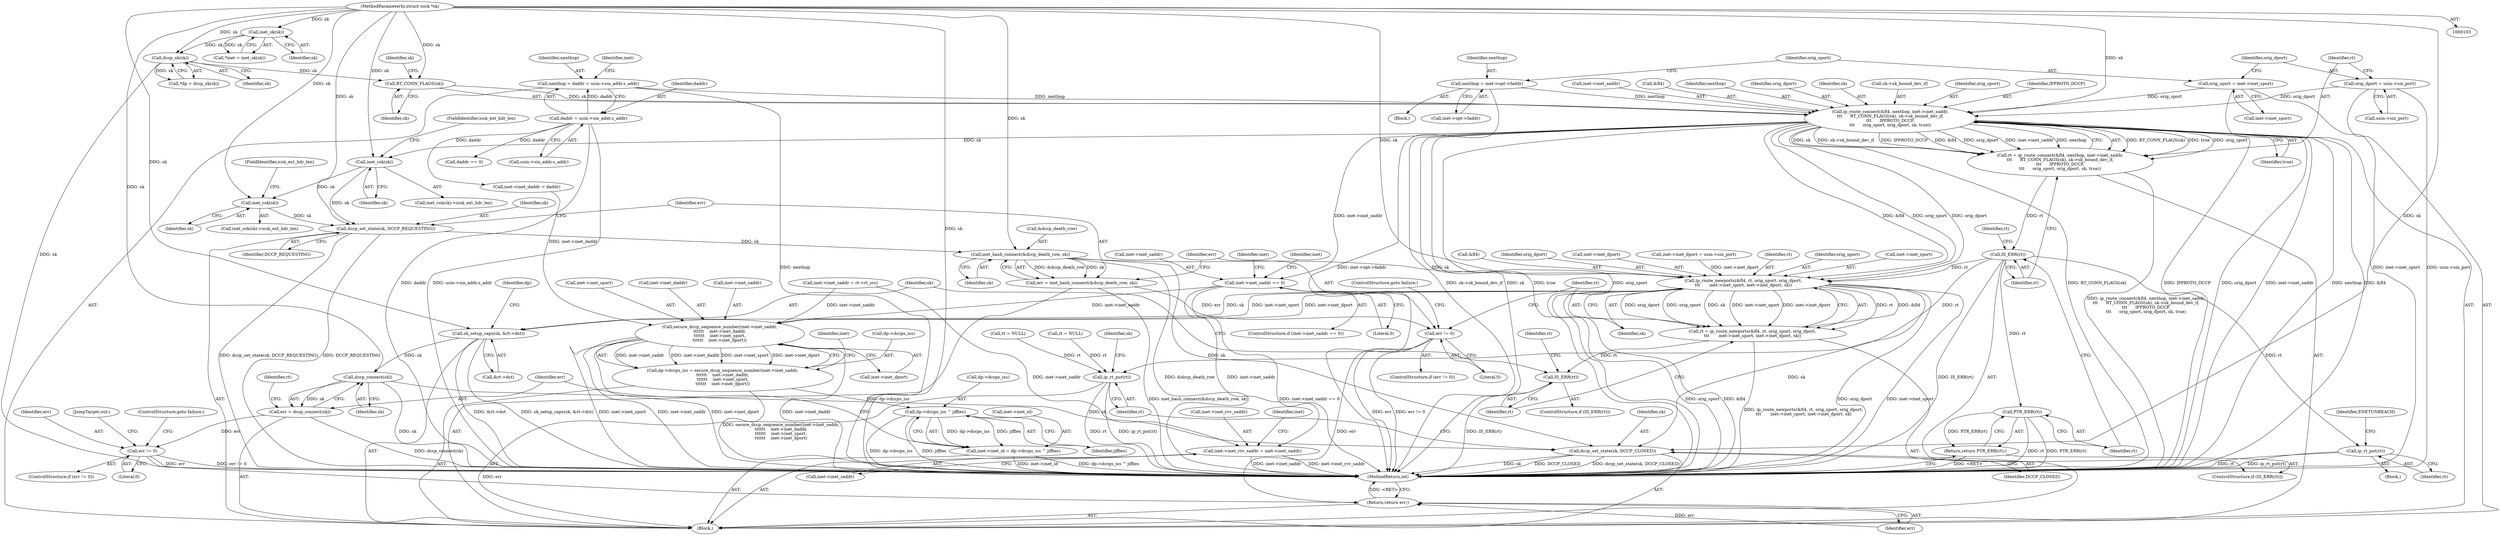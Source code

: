digraph "1_linux_f6d8bd051c391c1c0458a30b2a7abcd939329259@API" {
"1000201" [label="(Call,ip_route_connect(&fl4, nexthop, inet->inet_saddr,\n\t\t\t      RT_CONN_FLAGS(sk), sk->sk_bound_dev_if,\n\t\t\t      IPPROTO_DCCP,\n\t\t\t      orig_sport, orig_dport, sk, true))"];
"1000153" [label="(Call,nexthop = daddr = usin->sin_addr.s_addr)"];
"1000155" [label="(Call,daddr = usin->sin_addr.s_addr)"];
"1000182" [label="(Call,nexthop = inet->opt->faddr)"];
"1000208" [label="(Call,RT_CONN_FLAGS(sk))"];
"1000122" [label="(Call,dccp_sk(sk))"];
"1000117" [label="(Call,inet_sk(sk))"];
"1000104" [label="(MethodParameterIn,struct sock *sk)"];
"1000189" [label="(Call,orig_sport = inet->inet_sport)"];
"1000194" [label="(Call,orig_dport = usin->sin_port)"];
"1000199" [label="(Call,rt = ip_route_connect(&fl4, nexthop, inet->inet_saddr,\n\t\t\t      RT_CONN_FLAGS(sk), sk->sk_bound_dev_if,\n\t\t\t      IPPROTO_DCCP,\n\t\t\t      orig_sport, orig_dport, sk, true))"];
"1000219" [label="(Call,IS_ERR(rt))"];
"1000222" [label="(Call,PTR_ERR(rt))"];
"1000221" [label="(Return,return PTR_ERR(rt);)"];
"1000233" [label="(Call,ip_rt_put(rt))"];
"1000326" [label="(Call,ip_route_newports(&fl4, rt, orig_sport, orig_dport,\n\t\t\t       inet->inet_sport, inet->inet_dport, sk))"];
"1000324" [label="(Call,rt = ip_route_newports(&fl4, rt, orig_sport, orig_dport,\n\t\t\t       inet->inet_sport, inet->inet_dport, sk))"];
"1000340" [label="(Call,IS_ERR(rt))"];
"1000347" [label="(Call,sk_setup_caps(sk, &rt->dst))"];
"1000381" [label="(Call,dccp_connect(sk))"];
"1000379" [label="(Call,err = dccp_connect(sk))"];
"1000387" [label="(Call,err != 0)"];
"1000392" [label="(Return,return err;)"];
"1000395" [label="(Call,dccp_set_state(sk, DCCP_CLOSED))"];
"1000357" [label="(Call,secure_dccp_sequence_number(inet->inet_saddr,\n\t\t\t\t\t\t    inet->inet_daddr,\n\t\t\t\t\t\t    inet->inet_sport,\n\t\t\t\t\t\t    inet->inet_dport))"];
"1000353" [label="(Call,dp->dccps_iss = secure_dccp_sequence_number(inet->inet_saddr,\n\t\t\t\t\t\t    inet->inet_daddr,\n\t\t\t\t\t\t    inet->inet_sport,\n\t\t\t\t\t\t    inet->inet_dport))"];
"1000374" [label="(Call,dp->dccps_iss ^ jiffies)"];
"1000370" [label="(Call,inet->inet_id = dp->dccps_iss ^ jiffies)"];
"1000398" [label="(Call,ip_rt_put(rt))"];
"1000257" [label="(Call,inet->inet_saddr == 0)"];
"1000269" [label="(Call,inet->inet_rcv_saddr = inet->inet_saddr)"];
"1000290" [label="(Call,inet_csk(sk))"];
"1000302" [label="(Call,inet_csk(sk))"];
"1000310" [label="(Call,dccp_set_state(sk, DCCP_REQUESTING))"];
"1000315" [label="(Call,inet_hash_connect(&dccp_death_row, sk))"];
"1000313" [label="(Call,err = inet_hash_connect(&dccp_death_row, sk))"];
"1000320" [label="(Call,err != 0)"];
"1000321" [label="(Identifier,err)"];
"1000222" [label="(Call,PTR_ERR(rt))"];
"1000273" [label="(Call,inet->inet_saddr)"];
"1000312" [label="(Identifier,DCCP_REQUESTING)"];
"1000364" [label="(Call,inet->inet_sport)"];
"1000393" [label="(Identifier,err)"];
"1000354" [label="(Call,dp->dccps_iss)"];
"1000303" [label="(Identifier,sk)"];
"1000183" [label="(Identifier,nexthop)"];
"1000381" [label="(Call,dccp_connect(sk))"];
"1000262" [label="(Call,inet->inet_saddr = rt->rt_src)"];
"1000371" [label="(Call,inet->inet_id)"];
"1000205" [label="(Call,inet->inet_saddr)"];
"1000219" [label="(Call,IS_ERR(rt))"];
"1000199" [label="(Call,rt = ip_route_connect(&fl4, nexthop, inet->inet_saddr,\n\t\t\t      RT_CONN_FLAGS(sk), sk->sk_bound_dev_if,\n\t\t\t      IPPROTO_DCCP,\n\t\t\t      orig_sport, orig_dport, sk, true))"];
"1000347" [label="(Call,sk_setup_caps(sk, &rt->dst))"];
"1000310" [label="(Call,dccp_set_state(sk, DCCP_REQUESTING))"];
"1000194" [label="(Call,orig_dport = usin->sin_port)"];
"1000291" [label="(Identifier,sk)"];
"1000257" [label="(Call,inet->inet_saddr == 0)"];
"1000302" [label="(Call,inet_csk(sk))"];
"1000327" [label="(Call,&fl4)"];
"1000208" [label="(Call,RT_CONN_FLAGS(sk))"];
"1000341" [label="(Identifier,rt)"];
"1000270" [label="(Call,inet->inet_rcv_saddr)"];
"1000202" [label="(Call,&fl4)"];
"1000166" [label="(Identifier,inet)"];
"1000227" [label="(Identifier,rt)"];
"1000290" [label="(Call,inet_csk(sk))"];
"1000271" [label="(Identifier,inet)"];
"1000311" [label="(Identifier,sk)"];
"1000211" [label="(Identifier,sk)"];
"1000256" [label="(ControlStructure,if (inet->inet_saddr == 0))"];
"1000232" [label="(Block,)"];
"1000391" [label="(JumpTarget,out:)"];
"1000355" [label="(Identifier,dp)"];
"1000304" [label="(FieldIdentifier,icsk_ext_hdr_len)"];
"1000314" [label="(Identifier,err)"];
"1000374" [label="(Call,dp->dccps_iss ^ jiffies)"];
"1000390" [label="(ControlStructure,goto failure;)"];
"1000258" [label="(Call,inet->inet_saddr)"];
"1000375" [label="(Call,dp->dccps_iss)"];
"1000292" [label="(FieldIdentifier,icsk_ext_hdr_len)"];
"1000269" [label="(Call,inet->inet_rcv_saddr = inet->inet_saddr)"];
"1000331" [label="(Identifier,orig_dport)"];
"1000323" [label="(ControlStructure,goto failure;)"];
"1000388" [label="(Identifier,err)"];
"1000335" [label="(Call,inet->inet_dport)"];
"1000200" [label="(Identifier,rt)"];
"1000320" [label="(Call,err != 0)"];
"1000382" [label="(Identifier,sk)"];
"1000343" [label="(Call,rt = NULL)"];
"1000318" [label="(Identifier,sk)"];
"1000380" [label="(Identifier,err)"];
"1000324" [label="(Call,rt = ip_route_newports(&fl4, rt, orig_sport, orig_dport,\n\t\t\t       inet->inet_sport, inet->inet_dport, sk))"];
"1000348" [label="(Identifier,sk)"];
"1000384" [label="(Identifier,rt)"];
"1000387" [label="(Call,err != 0)"];
"1000289" [label="(Call,inet_csk(sk)->icsk_ext_hdr_len)"];
"1000316" [label="(Call,&dccp_death_row)"];
"1000223" [label="(Identifier,rt)"];
"1000397" [label="(Identifier,DCCP_CLOSED)"];
"1000322" [label="(Literal,0)"];
"1000117" [label="(Call,inet_sk(sk))"];
"1000370" [label="(Call,inet->inet_id = dp->dccps_iss ^ jiffies)"];
"1000276" [label="(Call,inet->inet_dport = usin->sin_port)"];
"1000217" [label="(Identifier,true)"];
"1000204" [label="(Identifier,nexthop)"];
"1000215" [label="(Identifier,orig_dport)"];
"1000104" [label="(MethodParameterIn,struct sock *sk)"];
"1000395" [label="(Call,dccp_set_state(sk, DCCP_CLOSED))"];
"1000361" [label="(Call,inet->inet_daddr)"];
"1000216" [label="(Identifier,sk)"];
"1000399" [label="(Identifier,rt)"];
"1000233" [label="(Call,ip_rt_put(rt))"];
"1000402" [label="(Identifier,sk)"];
"1000349" [label="(Call,&rt->dst)"];
"1000411" [label="(MethodReturn,int)"];
"1000190" [label="(Identifier,orig_sport)"];
"1000398" [label="(Call,ip_rt_put(rt))"];
"1000301" [label="(Call,inet_csk(sk)->icsk_ext_hdr_len)"];
"1000174" [label="(Block,)"];
"1000353" [label="(Call,dp->dccps_iss = secure_dccp_sequence_number(inet->inet_saddr,\n\t\t\t\t\t\t    inet->inet_daddr,\n\t\t\t\t\t\t    inet->inet_sport,\n\t\t\t\t\t\t    inet->inet_dport))"];
"1000389" [label="(Literal,0)"];
"1000340" [label="(Call,IS_ERR(rt))"];
"1000379" [label="(Call,err = dccp_connect(sk))"];
"1000261" [label="(Literal,0)"];
"1000329" [label="(Identifier,rt)"];
"1000115" [label="(Call,*inet = inet_sk(sk))"];
"1000330" [label="(Identifier,orig_sport)"];
"1000176" [label="(Call,daddr == 0)"];
"1000283" [label="(Call,inet->inet_daddr = daddr)"];
"1000210" [label="(Call,sk->sk_bound_dev_if)"];
"1000264" [label="(Identifier,inet)"];
"1000278" [label="(Identifier,inet)"];
"1000120" [label="(Call,*dp = dccp_sk(sk))"];
"1000396" [label="(Identifier,sk)"];
"1000122" [label="(Call,dccp_sk(sk))"];
"1000201" [label="(Call,ip_route_connect(&fl4, nexthop, inet->inet_saddr,\n\t\t\t      RT_CONN_FLAGS(sk), sk->sk_bound_dev_if,\n\t\t\t      IPPROTO_DCCP,\n\t\t\t      orig_sport, orig_dport, sk, true))"];
"1000319" [label="(ControlStructure,if (err != 0))"];
"1000357" [label="(Call,secure_dccp_sequence_number(inet->inet_saddr,\n\t\t\t\t\t\t    inet->inet_daddr,\n\t\t\t\t\t\t    inet->inet_sport,\n\t\t\t\t\t\t    inet->inet_dport))"];
"1000220" [label="(Identifier,rt)"];
"1000153" [label="(Call,nexthop = daddr = usin->sin_addr.s_addr)"];
"1000313" [label="(Call,err = inet_hash_connect(&dccp_death_row, sk))"];
"1000383" [label="(Call,rt = NULL)"];
"1000209" [label="(Identifier,sk)"];
"1000157" [label="(Call,usin->sin_addr.s_addr)"];
"1000123" [label="(Identifier,sk)"];
"1000234" [label="(Identifier,rt)"];
"1000358" [label="(Call,inet->inet_saddr)"];
"1000107" [label="(Block,)"];
"1000326" [label="(Call,ip_route_newports(&fl4, rt, orig_sport, orig_dport,\n\t\t\t       inet->inet_sport, inet->inet_dport, sk))"];
"1000155" [label="(Call,daddr = usin->sin_addr.s_addr)"];
"1000378" [label="(Identifier,jiffies)"];
"1000367" [label="(Call,inet->inet_dport)"];
"1000184" [label="(Call,inet->opt->faddr)"];
"1000218" [label="(ControlStructure,if (IS_ERR(rt)))"];
"1000214" [label="(Identifier,orig_sport)"];
"1000221" [label="(Return,return PTR_ERR(rt);)"];
"1000344" [label="(Identifier,rt)"];
"1000315" [label="(Call,inet_hash_connect(&dccp_death_row, sk))"];
"1000237" [label="(Identifier,ENETUNREACH)"];
"1000196" [label="(Call,usin->sin_port)"];
"1000189" [label="(Call,orig_sport = inet->inet_sport)"];
"1000118" [label="(Identifier,sk)"];
"1000195" [label="(Identifier,orig_dport)"];
"1000386" [label="(ControlStructure,if (err != 0))"];
"1000182" [label="(Call,nexthop = inet->opt->faddr)"];
"1000325" [label="(Identifier,rt)"];
"1000156" [label="(Identifier,daddr)"];
"1000332" [label="(Call,inet->inet_sport)"];
"1000392" [label="(Return,return err;)"];
"1000191" [label="(Call,inet->inet_sport)"];
"1000339" [label="(ControlStructure,if (IS_ERR(rt)))"];
"1000338" [label="(Identifier,sk)"];
"1000372" [label="(Identifier,inet)"];
"1000213" [label="(Identifier,IPPROTO_DCCP)"];
"1000154" [label="(Identifier,nexthop)"];
"1000201" -> "1000199"  [label="AST: "];
"1000201" -> "1000217"  [label="CFG: "];
"1000202" -> "1000201"  [label="AST: "];
"1000204" -> "1000201"  [label="AST: "];
"1000205" -> "1000201"  [label="AST: "];
"1000208" -> "1000201"  [label="AST: "];
"1000210" -> "1000201"  [label="AST: "];
"1000213" -> "1000201"  [label="AST: "];
"1000214" -> "1000201"  [label="AST: "];
"1000215" -> "1000201"  [label="AST: "];
"1000216" -> "1000201"  [label="AST: "];
"1000217" -> "1000201"  [label="AST: "];
"1000199" -> "1000201"  [label="CFG: "];
"1000201" -> "1000411"  [label="DDG: sk->sk_bound_dev_if"];
"1000201" -> "1000411"  [label="DDG: sk"];
"1000201" -> "1000411"  [label="DDG: true"];
"1000201" -> "1000411"  [label="DDG: orig_sport"];
"1000201" -> "1000411"  [label="DDG: RT_CONN_FLAGS(sk)"];
"1000201" -> "1000411"  [label="DDG: IPPROTO_DCCP"];
"1000201" -> "1000411"  [label="DDG: orig_dport"];
"1000201" -> "1000411"  [label="DDG: inet->inet_saddr"];
"1000201" -> "1000411"  [label="DDG: nexthop"];
"1000201" -> "1000411"  [label="DDG: &fl4"];
"1000201" -> "1000199"  [label="DDG: RT_CONN_FLAGS(sk)"];
"1000201" -> "1000199"  [label="DDG: true"];
"1000201" -> "1000199"  [label="DDG: orig_sport"];
"1000201" -> "1000199"  [label="DDG: sk"];
"1000201" -> "1000199"  [label="DDG: sk->sk_bound_dev_if"];
"1000201" -> "1000199"  [label="DDG: IPPROTO_DCCP"];
"1000201" -> "1000199"  [label="DDG: &fl4"];
"1000201" -> "1000199"  [label="DDG: orig_dport"];
"1000201" -> "1000199"  [label="DDG: inet->inet_saddr"];
"1000201" -> "1000199"  [label="DDG: nexthop"];
"1000153" -> "1000201"  [label="DDG: nexthop"];
"1000182" -> "1000201"  [label="DDG: nexthop"];
"1000208" -> "1000201"  [label="DDG: sk"];
"1000189" -> "1000201"  [label="DDG: orig_sport"];
"1000194" -> "1000201"  [label="DDG: orig_dport"];
"1000104" -> "1000201"  [label="DDG: sk"];
"1000201" -> "1000257"  [label="DDG: inet->inet_saddr"];
"1000201" -> "1000290"  [label="DDG: sk"];
"1000201" -> "1000326"  [label="DDG: &fl4"];
"1000201" -> "1000326"  [label="DDG: orig_sport"];
"1000201" -> "1000326"  [label="DDG: orig_dport"];
"1000153" -> "1000107"  [label="AST: "];
"1000153" -> "1000155"  [label="CFG: "];
"1000154" -> "1000153"  [label="AST: "];
"1000155" -> "1000153"  [label="AST: "];
"1000166" -> "1000153"  [label="CFG: "];
"1000153" -> "1000411"  [label="DDG: nexthop"];
"1000155" -> "1000153"  [label="DDG: daddr"];
"1000155" -> "1000157"  [label="CFG: "];
"1000156" -> "1000155"  [label="AST: "];
"1000157" -> "1000155"  [label="AST: "];
"1000155" -> "1000411"  [label="DDG: usin->sin_addr.s_addr"];
"1000155" -> "1000411"  [label="DDG: daddr"];
"1000155" -> "1000176"  [label="DDG: daddr"];
"1000155" -> "1000283"  [label="DDG: daddr"];
"1000182" -> "1000174"  [label="AST: "];
"1000182" -> "1000184"  [label="CFG: "];
"1000183" -> "1000182"  [label="AST: "];
"1000184" -> "1000182"  [label="AST: "];
"1000190" -> "1000182"  [label="CFG: "];
"1000182" -> "1000411"  [label="DDG: inet->opt->faddr"];
"1000208" -> "1000209"  [label="CFG: "];
"1000209" -> "1000208"  [label="AST: "];
"1000211" -> "1000208"  [label="CFG: "];
"1000122" -> "1000208"  [label="DDG: sk"];
"1000104" -> "1000208"  [label="DDG: sk"];
"1000122" -> "1000120"  [label="AST: "];
"1000122" -> "1000123"  [label="CFG: "];
"1000123" -> "1000122"  [label="AST: "];
"1000120" -> "1000122"  [label="CFG: "];
"1000122" -> "1000411"  [label="DDG: sk"];
"1000122" -> "1000120"  [label="DDG: sk"];
"1000117" -> "1000122"  [label="DDG: sk"];
"1000104" -> "1000122"  [label="DDG: sk"];
"1000117" -> "1000115"  [label="AST: "];
"1000117" -> "1000118"  [label="CFG: "];
"1000118" -> "1000117"  [label="AST: "];
"1000115" -> "1000117"  [label="CFG: "];
"1000117" -> "1000115"  [label="DDG: sk"];
"1000104" -> "1000117"  [label="DDG: sk"];
"1000104" -> "1000103"  [label="AST: "];
"1000104" -> "1000411"  [label="DDG: sk"];
"1000104" -> "1000290"  [label="DDG: sk"];
"1000104" -> "1000302"  [label="DDG: sk"];
"1000104" -> "1000310"  [label="DDG: sk"];
"1000104" -> "1000315"  [label="DDG: sk"];
"1000104" -> "1000326"  [label="DDG: sk"];
"1000104" -> "1000347"  [label="DDG: sk"];
"1000104" -> "1000381"  [label="DDG: sk"];
"1000104" -> "1000395"  [label="DDG: sk"];
"1000189" -> "1000107"  [label="AST: "];
"1000189" -> "1000191"  [label="CFG: "];
"1000190" -> "1000189"  [label="AST: "];
"1000191" -> "1000189"  [label="AST: "];
"1000195" -> "1000189"  [label="CFG: "];
"1000189" -> "1000411"  [label="DDG: inet->inet_sport"];
"1000194" -> "1000107"  [label="AST: "];
"1000194" -> "1000196"  [label="CFG: "];
"1000195" -> "1000194"  [label="AST: "];
"1000196" -> "1000194"  [label="AST: "];
"1000200" -> "1000194"  [label="CFG: "];
"1000194" -> "1000411"  [label="DDG: usin->sin_port"];
"1000199" -> "1000107"  [label="AST: "];
"1000200" -> "1000199"  [label="AST: "];
"1000220" -> "1000199"  [label="CFG: "];
"1000199" -> "1000411"  [label="DDG: ip_route_connect(&fl4, nexthop, inet->inet_saddr,\n\t\t\t      RT_CONN_FLAGS(sk), sk->sk_bound_dev_if,\n\t\t\t      IPPROTO_DCCP,\n\t\t\t      orig_sport, orig_dport, sk, true)"];
"1000199" -> "1000219"  [label="DDG: rt"];
"1000219" -> "1000218"  [label="AST: "];
"1000219" -> "1000220"  [label="CFG: "];
"1000220" -> "1000219"  [label="AST: "];
"1000223" -> "1000219"  [label="CFG: "];
"1000227" -> "1000219"  [label="CFG: "];
"1000219" -> "1000411"  [label="DDG: IS_ERR(rt)"];
"1000219" -> "1000222"  [label="DDG: rt"];
"1000219" -> "1000233"  [label="DDG: rt"];
"1000219" -> "1000326"  [label="DDG: rt"];
"1000219" -> "1000398"  [label="DDG: rt"];
"1000222" -> "1000221"  [label="AST: "];
"1000222" -> "1000223"  [label="CFG: "];
"1000223" -> "1000222"  [label="AST: "];
"1000221" -> "1000222"  [label="CFG: "];
"1000222" -> "1000411"  [label="DDG: rt"];
"1000222" -> "1000411"  [label="DDG: PTR_ERR(rt)"];
"1000222" -> "1000221"  [label="DDG: PTR_ERR(rt)"];
"1000221" -> "1000218"  [label="AST: "];
"1000411" -> "1000221"  [label="CFG: "];
"1000221" -> "1000411"  [label="DDG: <RET>"];
"1000233" -> "1000232"  [label="AST: "];
"1000233" -> "1000234"  [label="CFG: "];
"1000234" -> "1000233"  [label="AST: "];
"1000237" -> "1000233"  [label="CFG: "];
"1000233" -> "1000411"  [label="DDG: ip_rt_put(rt)"];
"1000233" -> "1000411"  [label="DDG: rt"];
"1000326" -> "1000324"  [label="AST: "];
"1000326" -> "1000338"  [label="CFG: "];
"1000327" -> "1000326"  [label="AST: "];
"1000329" -> "1000326"  [label="AST: "];
"1000330" -> "1000326"  [label="AST: "];
"1000331" -> "1000326"  [label="AST: "];
"1000332" -> "1000326"  [label="AST: "];
"1000335" -> "1000326"  [label="AST: "];
"1000338" -> "1000326"  [label="AST: "];
"1000324" -> "1000326"  [label="CFG: "];
"1000326" -> "1000411"  [label="DDG: orig_dport"];
"1000326" -> "1000411"  [label="DDG: inet->inet_sport"];
"1000326" -> "1000411"  [label="DDG: orig_sport"];
"1000326" -> "1000411"  [label="DDG: &fl4"];
"1000326" -> "1000324"  [label="DDG: rt"];
"1000326" -> "1000324"  [label="DDG: &fl4"];
"1000326" -> "1000324"  [label="DDG: orig_dport"];
"1000326" -> "1000324"  [label="DDG: orig_sport"];
"1000326" -> "1000324"  [label="DDG: sk"];
"1000326" -> "1000324"  [label="DDG: inet->inet_sport"];
"1000326" -> "1000324"  [label="DDG: inet->inet_dport"];
"1000276" -> "1000326"  [label="DDG: inet->inet_dport"];
"1000315" -> "1000326"  [label="DDG: sk"];
"1000326" -> "1000347"  [label="DDG: sk"];
"1000326" -> "1000357"  [label="DDG: inet->inet_sport"];
"1000326" -> "1000357"  [label="DDG: inet->inet_dport"];
"1000326" -> "1000395"  [label="DDG: sk"];
"1000324" -> "1000107"  [label="AST: "];
"1000325" -> "1000324"  [label="AST: "];
"1000341" -> "1000324"  [label="CFG: "];
"1000324" -> "1000411"  [label="DDG: ip_route_newports(&fl4, rt, orig_sport, orig_dport,\n\t\t\t       inet->inet_sport, inet->inet_dport, sk)"];
"1000324" -> "1000340"  [label="DDG: rt"];
"1000340" -> "1000339"  [label="AST: "];
"1000340" -> "1000341"  [label="CFG: "];
"1000341" -> "1000340"  [label="AST: "];
"1000344" -> "1000340"  [label="CFG: "];
"1000348" -> "1000340"  [label="CFG: "];
"1000340" -> "1000411"  [label="DDG: IS_ERR(rt)"];
"1000347" -> "1000107"  [label="AST: "];
"1000347" -> "1000349"  [label="CFG: "];
"1000348" -> "1000347"  [label="AST: "];
"1000349" -> "1000347"  [label="AST: "];
"1000355" -> "1000347"  [label="CFG: "];
"1000347" -> "1000411"  [label="DDG: &rt->dst"];
"1000347" -> "1000411"  [label="DDG: sk_setup_caps(sk, &rt->dst)"];
"1000347" -> "1000381"  [label="DDG: sk"];
"1000381" -> "1000379"  [label="AST: "];
"1000381" -> "1000382"  [label="CFG: "];
"1000382" -> "1000381"  [label="AST: "];
"1000379" -> "1000381"  [label="CFG: "];
"1000381" -> "1000411"  [label="DDG: sk"];
"1000381" -> "1000379"  [label="DDG: sk"];
"1000381" -> "1000395"  [label="DDG: sk"];
"1000379" -> "1000107"  [label="AST: "];
"1000380" -> "1000379"  [label="AST: "];
"1000384" -> "1000379"  [label="CFG: "];
"1000379" -> "1000411"  [label="DDG: dccp_connect(sk)"];
"1000379" -> "1000387"  [label="DDG: err"];
"1000387" -> "1000386"  [label="AST: "];
"1000387" -> "1000389"  [label="CFG: "];
"1000388" -> "1000387"  [label="AST: "];
"1000389" -> "1000387"  [label="AST: "];
"1000390" -> "1000387"  [label="CFG: "];
"1000391" -> "1000387"  [label="CFG: "];
"1000387" -> "1000411"  [label="DDG: err"];
"1000387" -> "1000411"  [label="DDG: err != 0"];
"1000387" -> "1000392"  [label="DDG: err"];
"1000392" -> "1000107"  [label="AST: "];
"1000392" -> "1000393"  [label="CFG: "];
"1000393" -> "1000392"  [label="AST: "];
"1000411" -> "1000392"  [label="CFG: "];
"1000392" -> "1000411"  [label="DDG: <RET>"];
"1000393" -> "1000392"  [label="DDG: err"];
"1000320" -> "1000392"  [label="DDG: err"];
"1000395" -> "1000107"  [label="AST: "];
"1000395" -> "1000397"  [label="CFG: "];
"1000396" -> "1000395"  [label="AST: "];
"1000397" -> "1000395"  [label="AST: "];
"1000399" -> "1000395"  [label="CFG: "];
"1000395" -> "1000411"  [label="DDG: sk"];
"1000395" -> "1000411"  [label="DDG: DCCP_CLOSED"];
"1000395" -> "1000411"  [label="DDG: dccp_set_state(sk, DCCP_CLOSED)"];
"1000315" -> "1000395"  [label="DDG: sk"];
"1000357" -> "1000353"  [label="AST: "];
"1000357" -> "1000367"  [label="CFG: "];
"1000358" -> "1000357"  [label="AST: "];
"1000361" -> "1000357"  [label="AST: "];
"1000364" -> "1000357"  [label="AST: "];
"1000367" -> "1000357"  [label="AST: "];
"1000353" -> "1000357"  [label="CFG: "];
"1000357" -> "1000411"  [label="DDG: inet->inet_daddr"];
"1000357" -> "1000411"  [label="DDG: inet->inet_sport"];
"1000357" -> "1000411"  [label="DDG: inet->inet_saddr"];
"1000357" -> "1000411"  [label="DDG: inet->inet_dport"];
"1000357" -> "1000353"  [label="DDG: inet->inet_saddr"];
"1000357" -> "1000353"  [label="DDG: inet->inet_daddr"];
"1000357" -> "1000353"  [label="DDG: inet->inet_sport"];
"1000357" -> "1000353"  [label="DDG: inet->inet_dport"];
"1000262" -> "1000357"  [label="DDG: inet->inet_saddr"];
"1000257" -> "1000357"  [label="DDG: inet->inet_saddr"];
"1000283" -> "1000357"  [label="DDG: inet->inet_daddr"];
"1000353" -> "1000107"  [label="AST: "];
"1000354" -> "1000353"  [label="AST: "];
"1000372" -> "1000353"  [label="CFG: "];
"1000353" -> "1000411"  [label="DDG: secure_dccp_sequence_number(inet->inet_saddr,\n\t\t\t\t\t\t    inet->inet_daddr,\n\t\t\t\t\t\t    inet->inet_sport,\n\t\t\t\t\t\t    inet->inet_dport)"];
"1000353" -> "1000374"  [label="DDG: dp->dccps_iss"];
"1000374" -> "1000370"  [label="AST: "];
"1000374" -> "1000378"  [label="CFG: "];
"1000375" -> "1000374"  [label="AST: "];
"1000378" -> "1000374"  [label="AST: "];
"1000370" -> "1000374"  [label="CFG: "];
"1000374" -> "1000411"  [label="DDG: dp->dccps_iss"];
"1000374" -> "1000411"  [label="DDG: jiffies"];
"1000374" -> "1000370"  [label="DDG: dp->dccps_iss"];
"1000374" -> "1000370"  [label="DDG: jiffies"];
"1000370" -> "1000107"  [label="AST: "];
"1000371" -> "1000370"  [label="AST: "];
"1000380" -> "1000370"  [label="CFG: "];
"1000370" -> "1000411"  [label="DDG: dp->dccps_iss ^ jiffies"];
"1000370" -> "1000411"  [label="DDG: inet->inet_id"];
"1000398" -> "1000107"  [label="AST: "];
"1000398" -> "1000399"  [label="CFG: "];
"1000399" -> "1000398"  [label="AST: "];
"1000402" -> "1000398"  [label="CFG: "];
"1000398" -> "1000411"  [label="DDG: ip_rt_put(rt)"];
"1000398" -> "1000411"  [label="DDG: rt"];
"1000343" -> "1000398"  [label="DDG: rt"];
"1000383" -> "1000398"  [label="DDG: rt"];
"1000257" -> "1000256"  [label="AST: "];
"1000257" -> "1000261"  [label="CFG: "];
"1000258" -> "1000257"  [label="AST: "];
"1000261" -> "1000257"  [label="AST: "];
"1000264" -> "1000257"  [label="CFG: "];
"1000271" -> "1000257"  [label="CFG: "];
"1000257" -> "1000411"  [label="DDG: inet->inet_saddr == 0"];
"1000257" -> "1000269"  [label="DDG: inet->inet_saddr"];
"1000269" -> "1000107"  [label="AST: "];
"1000269" -> "1000273"  [label="CFG: "];
"1000270" -> "1000269"  [label="AST: "];
"1000273" -> "1000269"  [label="AST: "];
"1000278" -> "1000269"  [label="CFG: "];
"1000269" -> "1000411"  [label="DDG: inet->inet_saddr"];
"1000269" -> "1000411"  [label="DDG: inet->inet_rcv_saddr"];
"1000262" -> "1000269"  [label="DDG: inet->inet_saddr"];
"1000290" -> "1000289"  [label="AST: "];
"1000290" -> "1000291"  [label="CFG: "];
"1000291" -> "1000290"  [label="AST: "];
"1000292" -> "1000290"  [label="CFG: "];
"1000290" -> "1000302"  [label="DDG: sk"];
"1000290" -> "1000310"  [label="DDG: sk"];
"1000302" -> "1000301"  [label="AST: "];
"1000302" -> "1000303"  [label="CFG: "];
"1000303" -> "1000302"  [label="AST: "];
"1000304" -> "1000302"  [label="CFG: "];
"1000302" -> "1000310"  [label="DDG: sk"];
"1000310" -> "1000107"  [label="AST: "];
"1000310" -> "1000312"  [label="CFG: "];
"1000311" -> "1000310"  [label="AST: "];
"1000312" -> "1000310"  [label="AST: "];
"1000314" -> "1000310"  [label="CFG: "];
"1000310" -> "1000411"  [label="DDG: dccp_set_state(sk, DCCP_REQUESTING)"];
"1000310" -> "1000411"  [label="DDG: DCCP_REQUESTING"];
"1000310" -> "1000315"  [label="DDG: sk"];
"1000315" -> "1000313"  [label="AST: "];
"1000315" -> "1000318"  [label="CFG: "];
"1000316" -> "1000315"  [label="AST: "];
"1000318" -> "1000315"  [label="AST: "];
"1000313" -> "1000315"  [label="CFG: "];
"1000315" -> "1000411"  [label="DDG: &dccp_death_row"];
"1000315" -> "1000313"  [label="DDG: &dccp_death_row"];
"1000315" -> "1000313"  [label="DDG: sk"];
"1000313" -> "1000107"  [label="AST: "];
"1000314" -> "1000313"  [label="AST: "];
"1000321" -> "1000313"  [label="CFG: "];
"1000313" -> "1000411"  [label="DDG: inet_hash_connect(&dccp_death_row, sk)"];
"1000313" -> "1000320"  [label="DDG: err"];
"1000320" -> "1000319"  [label="AST: "];
"1000320" -> "1000322"  [label="CFG: "];
"1000321" -> "1000320"  [label="AST: "];
"1000322" -> "1000320"  [label="AST: "];
"1000323" -> "1000320"  [label="CFG: "];
"1000325" -> "1000320"  [label="CFG: "];
"1000320" -> "1000411"  [label="DDG: err"];
"1000320" -> "1000411"  [label="DDG: err != 0"];
}
